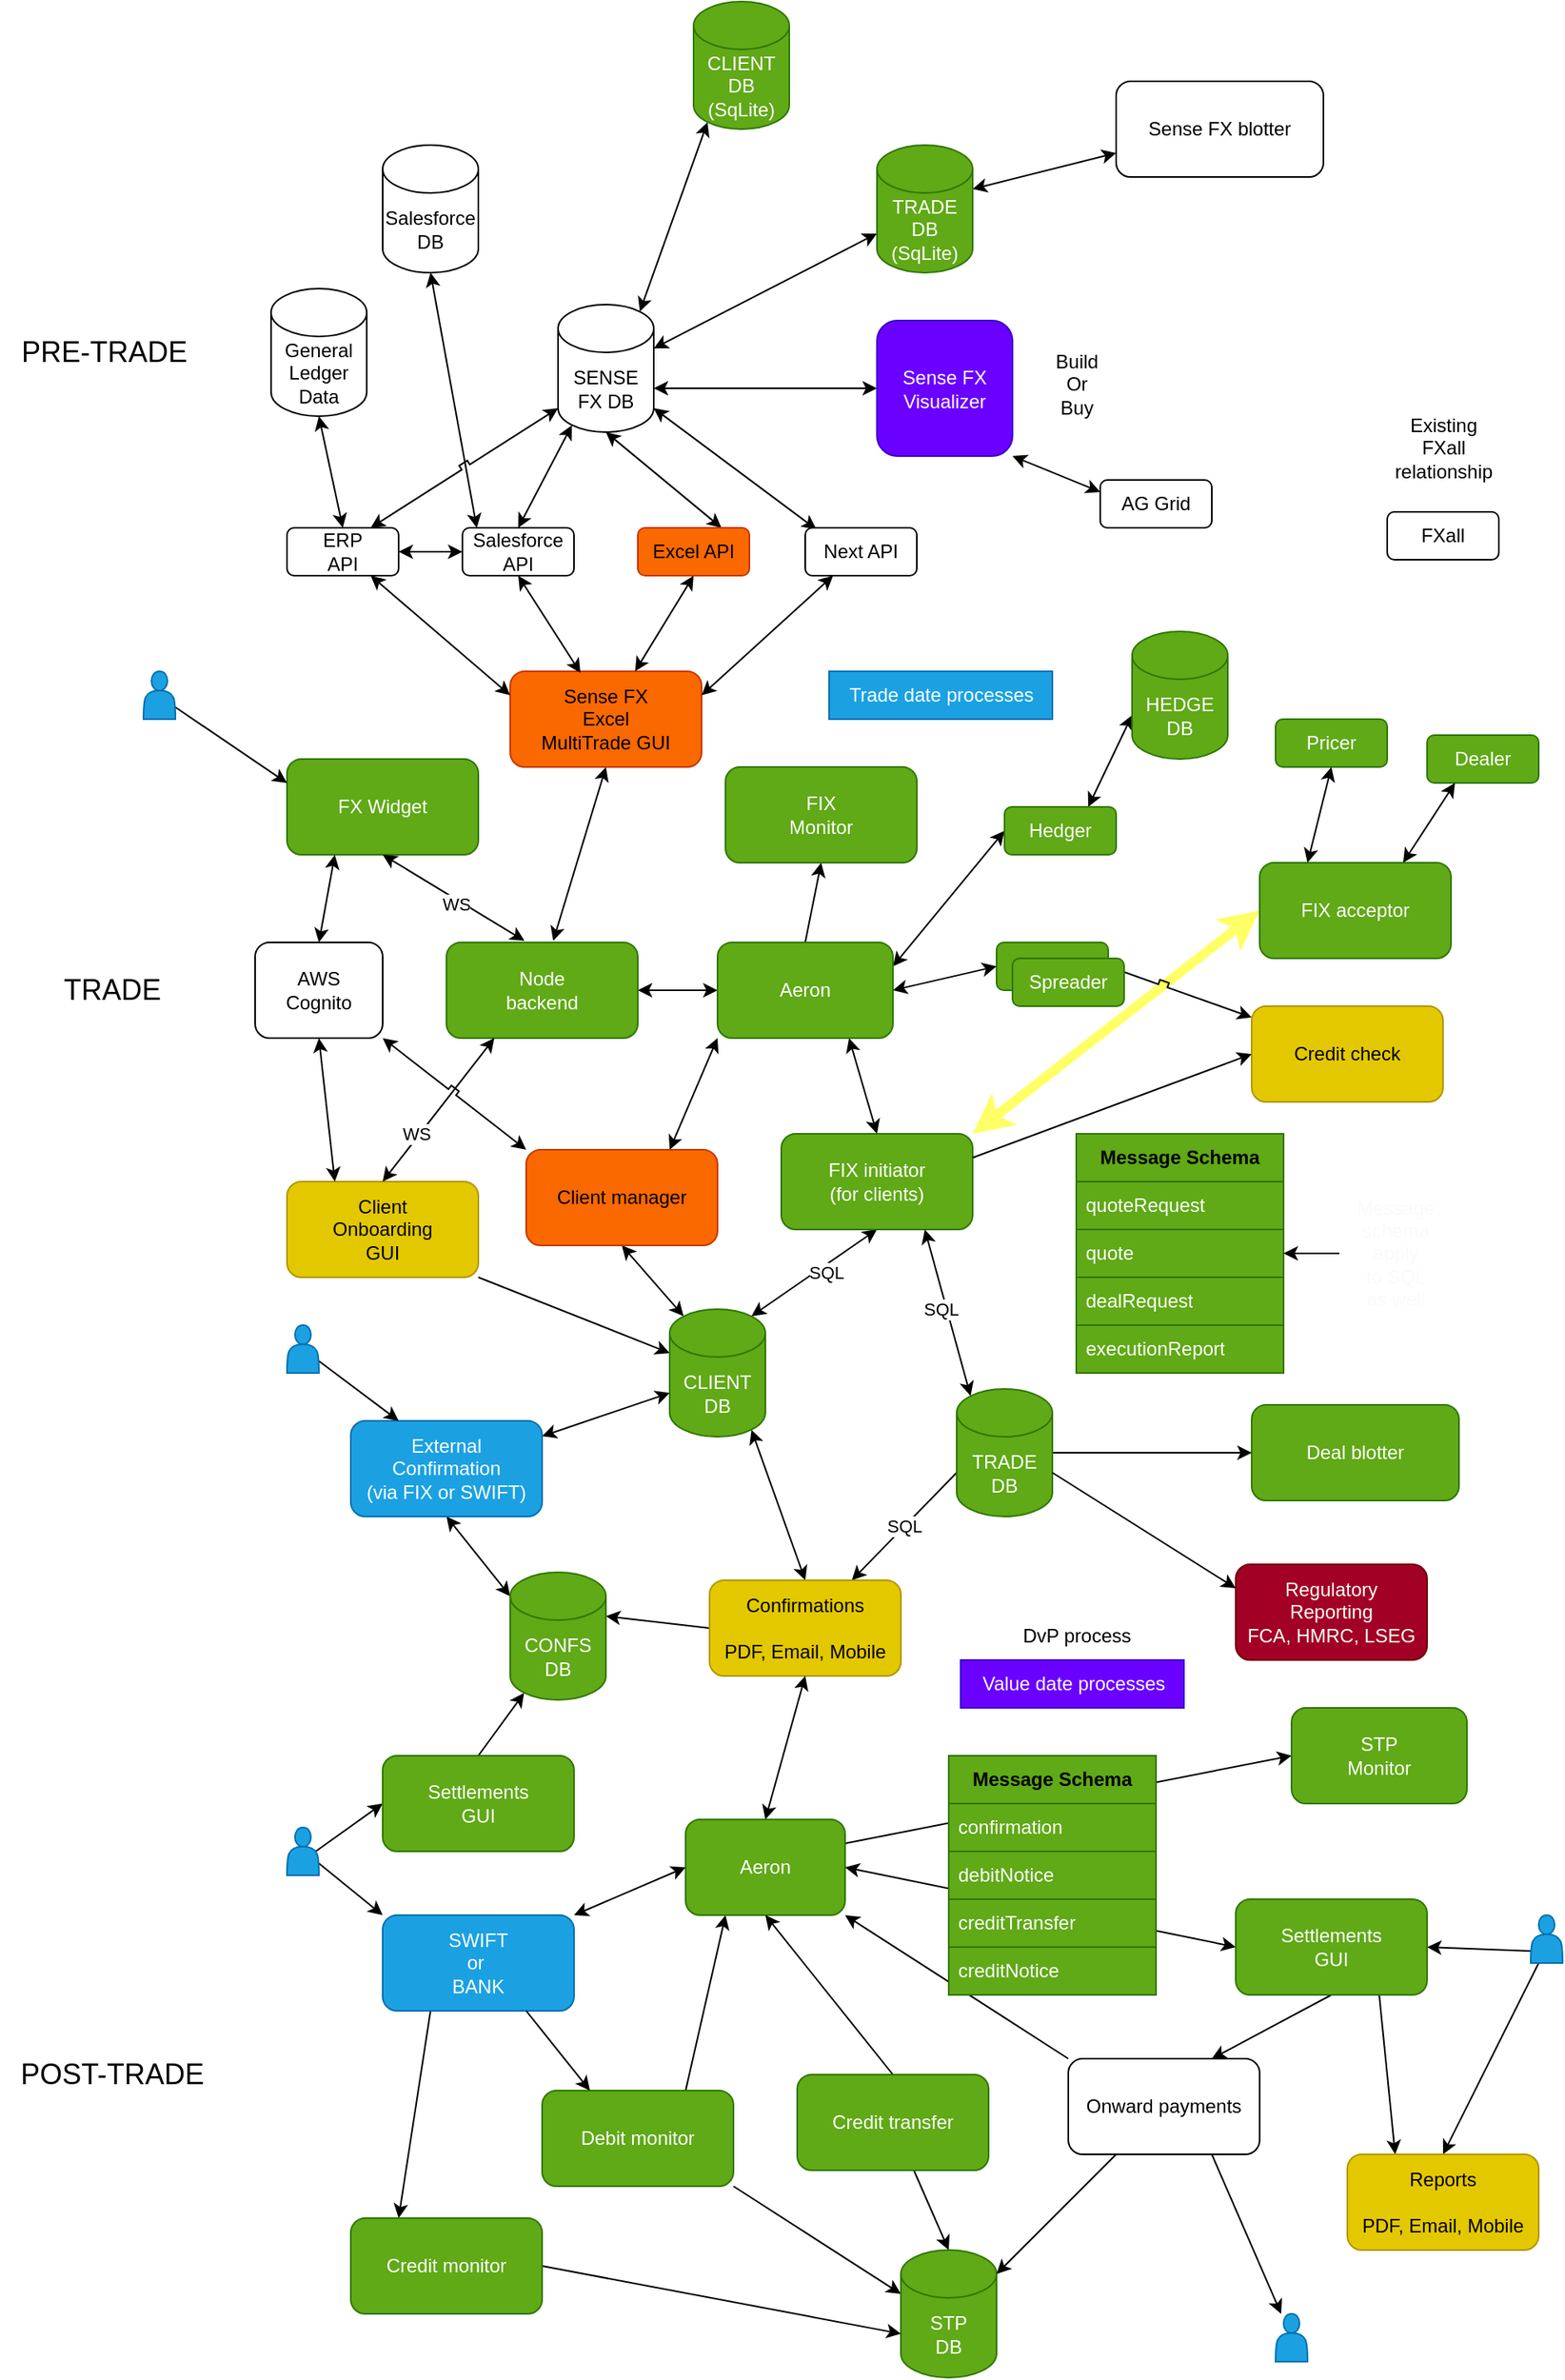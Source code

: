 <mxfile>
    <diagram id="RnvROO-fHxQEMewYnGY0" name="Page-1">
        <mxGraphModel dx="2539" dy="2287" grid="1" gridSize="10" guides="1" tooltips="1" connect="1" arrows="1" fold="1" page="1" pageScale="1" pageWidth="850" pageHeight="1100" math="0" shadow="0">
            <root>
                <mxCell id="0"/>
                <mxCell id="1" parent="0"/>
                <mxCell id="2" value="FX Widget" style="rounded=1;whiteSpace=wrap;html=1;fillColor=#60a917;fontColor=#ffffff;strokeColor=#2D7600;" parent="1" vertex="1">
                    <mxGeometry x="30" y="75" width="120" height="60" as="geometry"/>
                </mxCell>
                <mxCell id="35" style="edgeStyle=none;html=1;exitX=1;exitY=0.5;exitDx=0;exitDy=0;entryX=0;entryY=0.5;entryDx=0;entryDy=0;startArrow=classic;startFill=1;" parent="1" source="3" target="20" edge="1">
                    <mxGeometry relative="1" as="geometry"/>
                </mxCell>
                <mxCell id="145" style="edgeStyle=none;html=1;entryX=0.75;entryY=0;entryDx=0;entryDy=0;startArrow=classic;startFill=1;exitX=0;exitY=1;exitDx=0;exitDy=0;" parent="1" source="20" target="142" edge="1">
                    <mxGeometry relative="1" as="geometry">
                        <mxPoint x="290" y="250" as="sourcePoint"/>
                    </mxGeometry>
                </mxCell>
                <mxCell id="3" value="Node&lt;br&gt;backend" style="rounded=1;whiteSpace=wrap;html=1;fillColor=#60a917;fontColor=#ffffff;strokeColor=#2D7600;" parent="1" vertex="1">
                    <mxGeometry x="130" y="190" width="120" height="60" as="geometry"/>
                </mxCell>
                <mxCell id="6" value="" style="endArrow=classic;startArrow=classic;html=1;entryX=0.408;entryY=-0.017;entryDx=0;entryDy=0;exitX=0.5;exitY=1;exitDx=0;exitDy=0;entryPerimeter=0;" parent="1" source="2" target="3" edge="1">
                    <mxGeometry width="50" height="50" relative="1" as="geometry">
                        <mxPoint x="400" y="480" as="sourcePoint"/>
                        <mxPoint x="450" y="430" as="targetPoint"/>
                    </mxGeometry>
                </mxCell>
                <mxCell id="7" value="WS" style="edgeLabel;html=1;align=center;verticalAlign=middle;resizable=0;points=[];" parent="6" vertex="1" connectable="0">
                    <mxGeometry x="-0.2" y="-3" relative="1" as="geometry">
                        <mxPoint x="12" y="7" as="offset"/>
                    </mxGeometry>
                </mxCell>
                <mxCell id="207" style="edgeStyle=none;html=1;exitX=1;exitY=1;exitDx=0;exitDy=0;entryX=0;entryY=0;entryDx=0;entryDy=27.5;entryPerimeter=0;" parent="1" source="16" target="21" edge="1">
                    <mxGeometry relative="1" as="geometry"/>
                </mxCell>
                <mxCell id="16" value="Client&lt;br&gt;Onboarding&lt;br&gt;GUI" style="rounded=1;whiteSpace=wrap;html=1;fillColor=#e3c800;fontColor=#000000;strokeColor=#B09500;" parent="1" vertex="1">
                    <mxGeometry x="30" y="340" width="120" height="60" as="geometry"/>
                </mxCell>
                <mxCell id="82" style="edgeStyle=none;html=1;exitX=0.5;exitY=0;exitDx=0;exitDy=0;entryX=0.5;entryY=1;entryDx=0;entryDy=0;" parent="1" source="20" target="27" edge="1">
                    <mxGeometry relative="1" as="geometry"/>
                </mxCell>
                <mxCell id="88" style="edgeStyle=none;html=1;exitX=0.75;exitY=1;exitDx=0;exitDy=0;entryX=0.5;entryY=0;entryDx=0;entryDy=0;startArrow=classic;startFill=1;" parent="1" source="20" target="39" edge="1">
                    <mxGeometry relative="1" as="geometry"/>
                </mxCell>
                <mxCell id="91" style="edgeStyle=none;html=1;exitX=1;exitY=0.25;exitDx=0;exitDy=0;entryX=0;entryY=0.5;entryDx=0;entryDy=0;startArrow=classic;startFill=1;" parent="1" source="20" target="90" edge="1">
                    <mxGeometry relative="1" as="geometry"/>
                </mxCell>
                <mxCell id="20" value="Aeron" style="rounded=1;whiteSpace=wrap;html=1;strokeColor=#2D7600;fillColor=#60a917;fontColor=#ffffff;" parent="1" vertex="1">
                    <mxGeometry x="300" y="190" width="110" height="60" as="geometry"/>
                </mxCell>
                <mxCell id="21" value="CLIENT DB" style="shape=cylinder3;whiteSpace=wrap;html=1;boundedLbl=1;backgroundOutline=1;size=15;fillColor=#60a917;fontColor=#ffffff;strokeColor=#2D7600;" parent="1" vertex="1">
                    <mxGeometry x="270" y="420" width="60" height="80" as="geometry"/>
                </mxCell>
                <mxCell id="27" value="FIX&lt;br&gt;Monitor" style="rounded=1;whiteSpace=wrap;html=1;fillColor=#60a917;fontColor=#ffffff;strokeColor=#2D7600;" parent="1" vertex="1">
                    <mxGeometry x="305" y="80" width="120" height="60" as="geometry"/>
                </mxCell>
                <mxCell id="30" value="Credit check" style="rounded=1;whiteSpace=wrap;html=1;fillColor=#e3c800;fontColor=#000000;strokeColor=#B09500;" parent="1" vertex="1">
                    <mxGeometry x="635" y="230" width="120" height="60" as="geometry"/>
                </mxCell>
                <mxCell id="31" value="" style="endArrow=classic;startArrow=classic;html=1;entryX=0.855;entryY=0;entryDx=0;entryDy=4.35;entryPerimeter=0;exitX=0.5;exitY=1;exitDx=0;exitDy=0;" parent="1" source="39" target="21" edge="1">
                    <mxGeometry width="50" height="50" relative="1" as="geometry">
                        <mxPoint x="250" y="160" as="sourcePoint"/>
                        <mxPoint x="330" y="222.5" as="targetPoint"/>
                    </mxGeometry>
                </mxCell>
                <mxCell id="32" value="SQL" style="edgeLabel;html=1;align=center;verticalAlign=middle;resizable=0;points=[];" parent="31" vertex="1" connectable="0">
                    <mxGeometry x="-0.2" y="-3" relative="1" as="geometry">
                        <mxPoint x="1" y="7" as="offset"/>
                    </mxGeometry>
                </mxCell>
                <mxCell id="58" value="SQL" style="edgeStyle=none;html=1;exitX=0;exitY=0;exitDx=0;exitDy=52.5;exitPerimeter=0;" parent="1" source="76" target="57" edge="1">
                    <mxGeometry relative="1" as="geometry"/>
                </mxCell>
                <mxCell id="36" value="Deal blotter" style="rounded=1;whiteSpace=wrap;html=1;fillColor=#60a917;fontColor=#ffffff;strokeColor=#2D7600;" parent="1" vertex="1">
                    <mxGeometry x="635" y="480" width="130" height="60" as="geometry"/>
                </mxCell>
                <mxCell id="81" style="edgeStyle=none;html=1;exitX=1;exitY=0;exitDx=0;exitDy=0;entryX=0;entryY=0.5;entryDx=0;entryDy=0;fillColor=#d80073;strokeColor=#FFFF66;strokeWidth=6;startArrow=classic;startFill=1;" parent="1" source="39" target="40" edge="1">
                    <mxGeometry relative="1" as="geometry"/>
                </mxCell>
                <mxCell id="39" value="FIX initiator&lt;br&gt;(for clients)" style="rounded=1;whiteSpace=wrap;html=1;fillColor=#60a917;fontColor=#ffffff;strokeColor=#2D7600;" parent="1" vertex="1">
                    <mxGeometry x="340" y="310" width="120" height="60" as="geometry"/>
                </mxCell>
                <mxCell id="40" value="FIX acceptor" style="rounded=1;whiteSpace=wrap;html=1;fillColor=#60a917;fontColor=#ffffff;strokeColor=#2D7600;" parent="1" vertex="1">
                    <mxGeometry x="640" y="140" width="120" height="60" as="geometry"/>
                </mxCell>
                <mxCell id="45" value="Pricer" style="rounded=1;whiteSpace=wrap;html=1;fillColor=#60a917;fontColor=#ffffff;strokeColor=#2D7600;" parent="1" vertex="1">
                    <mxGeometry x="650" y="50" width="70" height="30" as="geometry"/>
                </mxCell>
                <mxCell id="46" value="Dealer" style="rounded=1;whiteSpace=wrap;html=1;fillColor=#60a917;fontColor=#ffffff;strokeColor=#2D7600;" parent="1" vertex="1">
                    <mxGeometry x="745" y="60" width="70" height="30" as="geometry"/>
                </mxCell>
                <mxCell id="49" value="" style="endArrow=classic;startArrow=classic;html=1;entryX=0.25;entryY=0;entryDx=0;entryDy=0;exitX=0.5;exitY=1;exitDx=0;exitDy=0;" parent="1" source="45" target="40" edge="1">
                    <mxGeometry width="50" height="50" relative="1" as="geometry">
                        <mxPoint x="540" y="445" as="sourcePoint"/>
                        <mxPoint x="480" y="445" as="targetPoint"/>
                    </mxGeometry>
                </mxCell>
                <mxCell id="50" value="" style="endArrow=classic;startArrow=classic;html=1;entryX=0.75;entryY=0;entryDx=0;entryDy=0;exitX=0.25;exitY=1;exitDx=0;exitDy=0;" parent="1" source="46" target="40" edge="1">
                    <mxGeometry width="50" height="50" relative="1" as="geometry">
                        <mxPoint x="710" y="420" as="sourcePoint"/>
                        <mxPoint x="660" y="430" as="targetPoint"/>
                    </mxGeometry>
                </mxCell>
                <mxCell id="53" value="Trade date processes" style="text;html=1;align=center;verticalAlign=middle;resizable=0;points=[];autosize=1;strokeColor=#006EAF;fillColor=#1ba1e2;fontColor=#ffffff;" parent="1" vertex="1">
                    <mxGeometry x="370" y="20" width="140" height="30" as="geometry"/>
                </mxCell>
                <mxCell id="54" value="Value date processes" style="text;html=1;align=center;verticalAlign=middle;resizable=0;points=[];autosize=1;strokeColor=#3700CC;fillColor=#6a00ff;fontColor=#ffffff;" parent="1" vertex="1">
                    <mxGeometry x="452.5" y="640" width="140" height="30" as="geometry"/>
                </mxCell>
                <mxCell id="94" style="edgeStyle=none;html=1;exitX=0.5;exitY=0;exitDx=0;exitDy=0;startArrow=classic;startFill=1;endArrow=classic;endFill=1;entryX=0.855;entryY=1;entryDx=0;entryDy=-4.35;entryPerimeter=0;" parent="1" source="57" target="21" edge="1">
                    <mxGeometry relative="1" as="geometry"/>
                </mxCell>
                <mxCell id="205" style="edgeStyle=none;html=1;exitX=0;exitY=0.5;exitDx=0;exitDy=0;entryX=1;entryY=0;entryDx=0;entryDy=27.5;entryPerimeter=0;" parent="1" source="57" target="204" edge="1">
                    <mxGeometry relative="1" as="geometry"/>
                </mxCell>
                <mxCell id="57" value="Confirmations&lt;br&gt;&lt;br&gt;PDF, Email, Mobile" style="rounded=1;whiteSpace=wrap;html=1;fillColor=#e3c800;fontColor=#000000;strokeColor=#B09500;" parent="1" vertex="1">
                    <mxGeometry x="295" y="590" width="120" height="60" as="geometry"/>
                </mxCell>
                <mxCell id="114" style="edgeStyle=none;html=1;exitX=0.25;exitY=1;exitDx=0;exitDy=0;entryX=0.25;entryY=0;entryDx=0;entryDy=0;" parent="1" source="60" target="96" edge="1">
                    <mxGeometry relative="1" as="geometry"/>
                </mxCell>
                <mxCell id="60" value="SWIFT&lt;br&gt;or&amp;nbsp;&lt;br&gt;BANK" style="rounded=1;whiteSpace=wrap;html=1;fillColor=#1ba1e2;fontColor=#ffffff;strokeColor=#006EAF;" parent="1" vertex="1">
                    <mxGeometry x="90" y="800" width="120" height="60" as="geometry"/>
                </mxCell>
                <mxCell id="99" style="edgeStyle=none;html=1;exitX=1;exitY=1;exitDx=0;exitDy=0;entryX=0;entryY=0;entryDx=0;entryDy=27.5;entryPerimeter=0;startArrow=none;startFill=0;" parent="1" source="62" target="95" edge="1">
                    <mxGeometry relative="1" as="geometry"/>
                </mxCell>
                <mxCell id="111" style="edgeStyle=none;html=1;exitX=0.75;exitY=0;exitDx=0;exitDy=0;entryX=0.25;entryY=1;entryDx=0;entryDy=0;startArrow=none;startFill=0;" parent="1" source="62" target="64" edge="1">
                    <mxGeometry relative="1" as="geometry"/>
                </mxCell>
                <mxCell id="62" value="Debit monitor" style="rounded=1;whiteSpace=wrap;html=1;fillColor=#60a917;fontColor=#ffffff;strokeColor=#2D7600;" parent="1" vertex="1">
                    <mxGeometry x="190" y="910" width="120" height="60" as="geometry"/>
                </mxCell>
                <mxCell id="65" style="edgeStyle=none;html=1;exitX=0.75;exitY=1;exitDx=0;exitDy=0;entryX=0.25;entryY=0;entryDx=0;entryDy=0;" parent="1" source="60" target="62" edge="1">
                    <mxGeometry relative="1" as="geometry"/>
                </mxCell>
                <mxCell id="67" style="edgeStyle=none;html=1;exitX=1;exitY=0.25;exitDx=0;exitDy=0;entryX=0;entryY=0.5;entryDx=0;entryDy=0;" parent="1" source="64" target="66" edge="1">
                    <mxGeometry relative="1" as="geometry"/>
                </mxCell>
                <mxCell id="64" value="Aeron" style="rounded=1;whiteSpace=wrap;html=1;fillColor=#60a917;fontColor=#ffffff;strokeColor=#2D7600;" parent="1" vertex="1">
                    <mxGeometry x="280" y="740" width="100" height="60" as="geometry"/>
                </mxCell>
                <mxCell id="66" value="STP&lt;br&gt;Monitor" style="rounded=1;whiteSpace=wrap;html=1;fillColor=#60a917;fontColor=#ffffff;strokeColor=#2D7600;" parent="1" vertex="1">
                    <mxGeometry x="660" y="670" width="110" height="60" as="geometry"/>
                </mxCell>
                <mxCell id="68" value="" style="endArrow=classic;startArrow=classic;html=1;entryX=1;entryY=0;entryDx=0;entryDy=0;exitX=0;exitY=0.5;exitDx=0;exitDy=0;" parent="1" source="64" target="60" edge="1">
                    <mxGeometry width="50" height="50" relative="1" as="geometry">
                        <mxPoint x="250" y="777.5" as="sourcePoint"/>
                        <mxPoint x="170" y="780" as="targetPoint"/>
                    </mxGeometry>
                </mxCell>
                <mxCell id="71" style="edgeStyle=none;html=1;exitX=0.5;exitY=0;exitDx=0;exitDy=0;entryX=0.5;entryY=1;entryDx=0;entryDy=0;startArrow=none;startFill=0;" parent="1" source="69" target="64" edge="1">
                    <mxGeometry relative="1" as="geometry"/>
                </mxCell>
                <mxCell id="98" style="edgeStyle=none;html=1;entryX=0.5;entryY=0;entryDx=0;entryDy=0;entryPerimeter=0;startArrow=none;startFill=0;" parent="1" source="69" target="95" edge="1">
                    <mxGeometry relative="1" as="geometry"/>
                </mxCell>
                <mxCell id="69" value="Credit transfer" style="rounded=1;whiteSpace=wrap;html=1;fillColor=#60a917;fontColor=#ffffff;strokeColor=#2D7600;" parent="1" vertex="1">
                    <mxGeometry x="350" y="900" width="120" height="60" as="geometry"/>
                </mxCell>
                <mxCell id="72" value="" style="endArrow=classic;startArrow=classic;html=1;entryX=0.5;entryY=0;entryDx=0;entryDy=0;exitX=0.5;exitY=1;exitDx=0;exitDy=0;" parent="1" source="57" target="64" edge="1">
                    <mxGeometry width="50" height="50" relative="1" as="geometry">
                        <mxPoint x="240" y="870" as="sourcePoint"/>
                        <mxPoint x="160" y="870" as="targetPoint"/>
                    </mxGeometry>
                </mxCell>
                <mxCell id="73" value="DvP process" style="text;html=1;align=center;verticalAlign=middle;resizable=0;points=[];autosize=1;strokeColor=none;fillColor=none;" parent="1" vertex="1">
                    <mxGeometry x="480" y="610" width="90" height="30" as="geometry"/>
                </mxCell>
                <mxCell id="74" value="Regulatory&lt;br&gt;Reporting&lt;br&gt;FCA, HMRC, LSEG" style="rounded=1;whiteSpace=wrap;html=1;fillColor=#a20025;fontColor=#ffffff;strokeColor=#6F0000;" parent="1" vertex="1">
                    <mxGeometry x="625" y="580" width="120" height="60" as="geometry"/>
                </mxCell>
                <mxCell id="75" style="edgeStyle=none;html=1;entryX=1;entryY=0.5;entryDx=0;entryDy=0;entryPerimeter=0;endArrow=none;endFill=0;startArrow=classic;startFill=1;" parent="1" source="36" target="76" edge="1">
                    <mxGeometry relative="1" as="geometry">
                        <mxPoint x="325" y="810" as="sourcePoint"/>
                        <mxPoint x="470" y="747.5" as="targetPoint"/>
                    </mxGeometry>
                </mxCell>
                <mxCell id="76" value="TRADE DB" style="shape=cylinder3;whiteSpace=wrap;html=1;boundedLbl=1;backgroundOutline=1;size=15;fillColor=#60a917;fontColor=#ffffff;strokeColor=#2D7600;" parent="1" vertex="1">
                    <mxGeometry x="450" y="470" width="60" height="80" as="geometry"/>
                </mxCell>
                <mxCell id="77" style="edgeStyle=none;html=1;exitX=1;exitY=0;exitDx=0;exitDy=52.5;entryX=0;entryY=0.25;entryDx=0;entryDy=0;exitPerimeter=0;" parent="1" source="76" target="74" edge="1">
                    <mxGeometry relative="1" as="geometry">
                        <mxPoint x="480" y="545" as="sourcePoint"/>
                        <mxPoint x="565" y="560" as="targetPoint"/>
                    </mxGeometry>
                </mxCell>
                <mxCell id="171" style="edgeStyle=none;jumpStyle=sharp;html=1;exitX=1;exitY=0.5;exitDx=0;exitDy=0;entryX=0;entryY=0.117;entryDx=0;entryDy=0;entryPerimeter=0;startArrow=classic;startFill=1;" parent="1" source="85" target="30" edge="1">
                    <mxGeometry relative="1" as="geometry"/>
                </mxCell>
                <mxCell id="85" value="Spreader" style="rounded=1;whiteSpace=wrap;html=1;fillColor=#60a917;fontColor=#ffffff;strokeColor=#2D7600;" parent="1" vertex="1">
                    <mxGeometry x="475" y="190" width="70" height="30" as="geometry"/>
                </mxCell>
                <mxCell id="86" style="edgeStyle=none;html=1;exitX=0;exitY=0.5;exitDx=0;exitDy=0;entryX=1;entryY=0.5;entryDx=0;entryDy=0;startArrow=classic;startFill=1;" parent="1" source="85" target="20" edge="1">
                    <mxGeometry relative="1" as="geometry">
                        <mxPoint x="540" y="240" as="sourcePoint"/>
                        <mxPoint x="507.5" y="280" as="targetPoint"/>
                    </mxGeometry>
                </mxCell>
                <mxCell id="93" style="edgeStyle=none;html=1;exitX=0.75;exitY=0;exitDx=0;exitDy=0;entryX=0;entryY=0;entryDx=0;entryDy=52.5;entryPerimeter=0;startArrow=classic;startFill=1;" parent="1" source="90" target="92" edge="1">
                    <mxGeometry relative="1" as="geometry"/>
                </mxCell>
                <mxCell id="90" value="Hedger" style="rounded=1;whiteSpace=wrap;html=1;fillColor=#60a917;fontColor=#ffffff;strokeColor=#2D7600;" parent="1" vertex="1">
                    <mxGeometry x="480" y="105" width="70" height="30" as="geometry"/>
                </mxCell>
                <mxCell id="92" value="HEDGE DB" style="shape=cylinder3;whiteSpace=wrap;html=1;boundedLbl=1;backgroundOutline=1;size=15;fillColor=#60a917;fontColor=#ffffff;strokeColor=#2D7600;" parent="1" vertex="1">
                    <mxGeometry x="560" y="-5" width="60" height="80" as="geometry"/>
                </mxCell>
                <mxCell id="95" value="STP&lt;br&gt;DB" style="shape=cylinder3;whiteSpace=wrap;html=1;boundedLbl=1;backgroundOutline=1;size=15;fillColor=#60a917;fontColor=#ffffff;strokeColor=#2D7600;" parent="1" vertex="1">
                    <mxGeometry x="415" y="1010" width="60" height="80" as="geometry"/>
                </mxCell>
                <mxCell id="100" style="edgeStyle=none;html=1;exitX=1;exitY=0.5;exitDx=0;exitDy=0;entryX=0;entryY=0;entryDx=0;entryDy=52.5;entryPerimeter=0;startArrow=none;startFill=0;" parent="1" source="96" target="95" edge="1">
                    <mxGeometry relative="1" as="geometry"/>
                </mxCell>
                <mxCell id="96" value="Credit monitor" style="rounded=1;whiteSpace=wrap;html=1;fillColor=#60a917;fontColor=#ffffff;strokeColor=#2D7600;" parent="1" vertex="1">
                    <mxGeometry x="70" y="990" width="120" height="60" as="geometry"/>
                </mxCell>
                <mxCell id="102" style="edgeStyle=none;html=1;exitX=1;exitY=0.75;exitDx=0;exitDy=0;entryX=0;entryY=0;entryDx=0;entryDy=0;startArrow=none;startFill=0;" parent="1" source="101" target="60" edge="1">
                    <mxGeometry relative="1" as="geometry"/>
                </mxCell>
                <mxCell id="215" style="edgeStyle=none;html=1;exitX=0.9;exitY=0.5;exitDx=0;exitDy=0;exitPerimeter=0;entryX=0;entryY=0.5;entryDx=0;entryDy=0;" parent="1" source="101" target="211" edge="1">
                    <mxGeometry relative="1" as="geometry"/>
                </mxCell>
                <mxCell id="101" value="" style="shape=actor;whiteSpace=wrap;html=1;fillColor=#1ba1e2;fontColor=#ffffff;strokeColor=#006EAF;" parent="1" vertex="1">
                    <mxGeometry x="30" y="745" width="20" height="30" as="geometry"/>
                </mxCell>
                <mxCell id="105" style="edgeStyle=none;html=1;exitX=1;exitY=0.75;exitDx=0;exitDy=0;entryX=0;entryY=0.25;entryDx=0;entryDy=0;startArrow=none;startFill=0;" parent="1" source="104" target="2" edge="1">
                    <mxGeometry relative="1" as="geometry"/>
                </mxCell>
                <mxCell id="104" value="" style="shape=actor;whiteSpace=wrap;html=1;fillColor=#1ba1e2;fontColor=#ffffff;strokeColor=#006EAF;" parent="1" vertex="1">
                    <mxGeometry x="-60" y="20" width="20" height="30" as="geometry"/>
                </mxCell>
                <mxCell id="112" style="edgeStyle=none;html=1;exitX=0;exitY=0;exitDx=0;exitDy=0;entryX=1;entryY=1;entryDx=0;entryDy=0;startArrow=none;startFill=0;" parent="1" source="110" target="64" edge="1">
                    <mxGeometry relative="1" as="geometry"/>
                </mxCell>
                <mxCell id="113" style="edgeStyle=none;html=1;exitX=0.25;exitY=1;exitDx=0;exitDy=0;entryX=1;entryY=0;entryDx=0;entryDy=15;entryPerimeter=0;" parent="1" source="110" target="95" edge="1">
                    <mxGeometry relative="1" as="geometry"/>
                </mxCell>
                <mxCell id="123" style="edgeStyle=none;html=1;exitX=0.75;exitY=1;exitDx=0;exitDy=0;startArrow=none;startFill=0;" parent="1" source="110" target="122" edge="1">
                    <mxGeometry relative="1" as="geometry"/>
                </mxCell>
                <mxCell id="110" value="Onward payments" style="rounded=1;whiteSpace=wrap;html=1;" parent="1" vertex="1">
                    <mxGeometry x="520" y="890" width="120" height="60" as="geometry"/>
                </mxCell>
                <mxCell id="116" style="edgeStyle=none;html=1;exitX=0.5;exitY=1;exitDx=0;exitDy=0;entryX=0.75;entryY=0;entryDx=0;entryDy=0;" parent="1" source="216" target="110" edge="1">
                    <mxGeometry relative="1" as="geometry">
                        <mxPoint x="685" y="860" as="sourcePoint"/>
                    </mxGeometry>
                </mxCell>
                <mxCell id="117" style="edgeStyle=none;html=1;exitX=0;exitY=0.5;exitDx=0;exitDy=0;entryX=1;entryY=0.5;entryDx=0;entryDy=0;startArrow=classic;startFill=1;" parent="1" source="216" target="64" edge="1">
                    <mxGeometry relative="1" as="geometry">
                        <mxPoint x="625" y="830" as="sourcePoint"/>
                    </mxGeometry>
                </mxCell>
                <mxCell id="121" style="edgeStyle=none;html=1;exitX=0;exitY=0.75;exitDx=0;exitDy=0;entryX=1;entryY=0.5;entryDx=0;entryDy=0;startArrow=none;startFill=0;" parent="1" source="120" target="216" edge="1">
                    <mxGeometry relative="1" as="geometry">
                        <mxPoint x="745" y="815" as="targetPoint"/>
                    </mxGeometry>
                </mxCell>
                <mxCell id="221" style="edgeStyle=none;html=1;exitX=0.25;exitY=1;exitDx=0;exitDy=0;entryX=0.5;entryY=0;entryDx=0;entryDy=0;" parent="1" source="120" target="217" edge="1">
                    <mxGeometry relative="1" as="geometry"/>
                </mxCell>
                <mxCell id="120" value="" style="shape=actor;whiteSpace=wrap;html=1;fillColor=#1ba1e2;fontColor=#ffffff;strokeColor=#006EAF;" parent="1" vertex="1">
                    <mxGeometry x="810" y="800" width="20" height="30" as="geometry"/>
                </mxCell>
                <mxCell id="122" value="" style="shape=actor;whiteSpace=wrap;html=1;fillColor=#1ba1e2;fontColor=#ffffff;strokeColor=#006EAF;" parent="1" vertex="1">
                    <mxGeometry x="650" y="1050" width="20" height="30" as="geometry"/>
                </mxCell>
                <mxCell id="126" value="" style="endArrow=classic;startArrow=classic;html=1;entryX=0.5;entryY=0;entryDx=0;entryDy=0;exitX=0.25;exitY=1;exitDx=0;exitDy=0;" parent="1" source="3" target="16" edge="1">
                    <mxGeometry width="50" height="50" relative="1" as="geometry">
                        <mxPoint x="120" y="140" as="sourcePoint"/>
                        <mxPoint x="140" y="200" as="targetPoint"/>
                    </mxGeometry>
                </mxCell>
                <mxCell id="127" value="WS" style="edgeLabel;html=1;align=center;verticalAlign=middle;resizable=0;points=[];" parent="126" vertex="1" connectable="0">
                    <mxGeometry x="-0.2" y="-3" relative="1" as="geometry">
                        <mxPoint x="-19" y="26" as="offset"/>
                    </mxGeometry>
                </mxCell>
                <mxCell id="131" style="edgeStyle=none;html=1;entryX=0;entryY=0;entryDx=0;entryDy=52.5;entryPerimeter=0;fontColor=#000000;startArrow=classic;startFill=1;" parent="1" source="128" target="21" edge="1">
                    <mxGeometry relative="1" as="geometry"/>
                </mxCell>
                <mxCell id="133" style="edgeStyle=none;html=1;exitX=0.5;exitY=1;exitDx=0;exitDy=0;entryX=0;entryY=0;entryDx=0;entryDy=15;fontColor=#000000;startArrow=classic;startFill=1;entryPerimeter=0;" parent="1" source="128" target="204" edge="1">
                    <mxGeometry relative="1" as="geometry"/>
                </mxCell>
                <mxCell id="128" value="External&lt;br&gt;Confirmation&lt;br&gt;(via FIX or SWIFT)" style="rounded=1;whiteSpace=wrap;html=1;fillColor=#1ba1e2;fontColor=#ffffff;strokeColor=#006EAF;" parent="1" vertex="1">
                    <mxGeometry x="70" y="490" width="120" height="60" as="geometry"/>
                </mxCell>
                <mxCell id="130" style="edgeStyle=none;html=1;exitX=1;exitY=0.75;exitDx=0;exitDy=0;entryX=0.25;entryY=0;entryDx=0;entryDy=0;fontColor=#000000;startArrow=none;startFill=0;" parent="1" source="129" target="128" edge="1">
                    <mxGeometry relative="1" as="geometry"/>
                </mxCell>
                <mxCell id="129" value="" style="shape=actor;whiteSpace=wrap;html=1;fillColor=#1ba1e2;fontColor=#ffffff;strokeColor=#006EAF;" parent="1" vertex="1">
                    <mxGeometry x="30" y="430" width="20" height="30" as="geometry"/>
                </mxCell>
                <mxCell id="137" value="" style="endArrow=none;startArrow=classic;html=1;entryX=1;entryY=0.25;entryDx=0;entryDy=0;exitX=0;exitY=0.5;exitDx=0;exitDy=0;" parent="1" source="30" target="39" edge="1">
                    <mxGeometry width="50" height="50" relative="1" as="geometry">
                        <mxPoint x="748.04" y="270" as="sourcePoint"/>
                        <mxPoint x="430" y="360" as="targetPoint"/>
                    </mxGeometry>
                </mxCell>
                <mxCell id="11" value="&lt;font color=&quot;#000000&quot;&gt;&lt;b&gt;Message Schema&lt;/b&gt;&lt;/font&gt;" style="swimlane;fontStyle=0;childLayout=stackLayout;horizontal=1;startSize=30;horizontalStack=0;resizeParent=1;resizeParentMax=0;resizeLast=0;collapsible=1;marginBottom=0;whiteSpace=wrap;html=1;fillColor=#60a917;fontColor=#ffffff;strokeColor=#2D7600;" parent="1" vertex="1">
                    <mxGeometry x="525" y="310" width="130" height="150" as="geometry"/>
                </mxCell>
                <mxCell id="12" value="quoteRequest" style="text;strokeColor=#2D7600;fillColor=#60a917;align=left;verticalAlign=middle;spacingLeft=4;spacingRight=4;overflow=hidden;points=[[0,0.5],[1,0.5]];portConstraint=eastwest;rotatable=0;whiteSpace=wrap;html=1;fontColor=#ffffff;" parent="11" vertex="1">
                    <mxGeometry y="30" width="130" height="30" as="geometry"/>
                </mxCell>
                <mxCell id="13" value="quote" style="text;strokeColor=#2D7600;fillColor=#60a917;align=left;verticalAlign=middle;spacingLeft=4;spacingRight=4;overflow=hidden;points=[[0,0.5],[1,0.5]];portConstraint=eastwest;rotatable=0;whiteSpace=wrap;html=1;fontColor=#ffffff;" parent="11" vertex="1">
                    <mxGeometry y="60" width="130" height="30" as="geometry"/>
                </mxCell>
                <mxCell id="14" value="dealRequest" style="text;strokeColor=#2D7600;fillColor=#60a917;align=left;verticalAlign=middle;spacingLeft=4;spacingRight=4;overflow=hidden;points=[[0,0.5],[1,0.5]];portConstraint=eastwest;rotatable=0;whiteSpace=wrap;html=1;fontColor=#ffffff;" parent="11" vertex="1">
                    <mxGeometry y="90" width="130" height="30" as="geometry"/>
                </mxCell>
                <mxCell id="15" value="executionReport" style="text;strokeColor=#2D7600;fillColor=#60a917;align=left;verticalAlign=middle;spacingLeft=4;spacingRight=4;overflow=hidden;points=[[0,0.5],[1,0.5]];portConstraint=eastwest;rotatable=0;whiteSpace=wrap;html=1;fontColor=#ffffff;" parent="11" vertex="1">
                    <mxGeometry y="120" width="130" height="30" as="geometry"/>
                </mxCell>
                <mxCell id="144" style="edgeStyle=none;html=1;exitX=0.5;exitY=1;exitDx=0;exitDy=0;entryX=0.145;entryY=0;entryDx=0;entryDy=4.35;entryPerimeter=0;fontColor=#FFFFFF;startArrow=classic;startFill=1;endArrow=classic;endFill=1;" parent="1" source="142" target="21" edge="1">
                    <mxGeometry relative="1" as="geometry"/>
                </mxCell>
                <mxCell id="150" style="edgeStyle=none;html=1;exitX=0;exitY=0;exitDx=0;exitDy=0;entryX=1;entryY=1;entryDx=0;entryDy=0;startArrow=classic;startFill=1;jumpStyle=sharp;" parent="1" source="142" target="147" edge="1">
                    <mxGeometry relative="1" as="geometry"/>
                </mxCell>
                <mxCell id="142" value="Client manager" style="rounded=1;whiteSpace=wrap;html=1;fillColor=#fa6800;fontColor=#000000;strokeColor=#C73500;" parent="1" vertex="1">
                    <mxGeometry x="180" y="320" width="120" height="60" as="geometry"/>
                </mxCell>
                <mxCell id="148" style="edgeStyle=none;html=1;exitX=0.5;exitY=0;exitDx=0;exitDy=0;entryX=0.25;entryY=1;entryDx=0;entryDy=0;startArrow=classic;startFill=1;" parent="1" source="147" target="2" edge="1">
                    <mxGeometry relative="1" as="geometry"/>
                </mxCell>
                <mxCell id="149" style="edgeStyle=none;html=1;exitX=0.5;exitY=1;exitDx=0;exitDy=0;entryX=0.25;entryY=0;entryDx=0;entryDy=0;startArrow=classic;startFill=1;" parent="1" source="147" target="16" edge="1">
                    <mxGeometry relative="1" as="geometry"/>
                </mxCell>
                <mxCell id="147" value="AWS&lt;br&gt;Cognito" style="rounded=1;whiteSpace=wrap;html=1;" parent="1" vertex="1">
                    <mxGeometry x="10" y="190" width="80" height="60" as="geometry"/>
                </mxCell>
                <mxCell id="152" style="edgeStyle=none;jumpStyle=sharp;html=1;exitX=0.5;exitY=1;exitDx=0;exitDy=0;entryX=0.558;entryY=-0.017;entryDx=0;entryDy=0;entryPerimeter=0;startArrow=classic;startFill=1;" parent="1" source="151" target="3" edge="1">
                    <mxGeometry relative="1" as="geometry"/>
                </mxCell>
                <mxCell id="151" value="Sense FX&lt;br&gt;Excel&lt;br&gt;MultiTrade GUI" style="rounded=1;whiteSpace=wrap;html=1;fillColor=#fa6800;fontColor=#000000;strokeColor=#C73500;" parent="1" vertex="1">
                    <mxGeometry x="170" y="20" width="120" height="60" as="geometry"/>
                </mxCell>
                <mxCell id="156" style="edgeStyle=none;jumpStyle=sharp;html=1;exitX=0.75;exitY=0;exitDx=0;exitDy=0;entryX=0.5;entryY=1;entryDx=0;entryDy=0;entryPerimeter=0;startArrow=classic;startFill=1;" parent="1" source="153" target="155" edge="1">
                    <mxGeometry relative="1" as="geometry"/>
                </mxCell>
                <mxCell id="159" style="edgeStyle=none;jumpStyle=sharp;html=1;exitX=0.5;exitY=1;exitDx=0;exitDy=0;startArrow=classic;startFill=1;" parent="1" source="153" target="151" edge="1">
                    <mxGeometry relative="1" as="geometry"/>
                </mxCell>
                <mxCell id="153" value="Excel API" style="rounded=1;whiteSpace=wrap;html=1;fillColor=#fa6800;fontColor=#000000;strokeColor=#C73500;" parent="1" vertex="1">
                    <mxGeometry x="250" y="-70" width="70" height="30" as="geometry"/>
                </mxCell>
                <mxCell id="157" style="edgeStyle=none;jumpStyle=sharp;html=1;exitX=0.5;exitY=0;exitDx=0;exitDy=0;entryX=0.145;entryY=1;entryDx=0;entryDy=-4.35;entryPerimeter=0;startArrow=classic;startFill=1;" parent="1" source="154" target="155" edge="1">
                    <mxGeometry relative="1" as="geometry"/>
                </mxCell>
                <mxCell id="158" style="edgeStyle=none;jumpStyle=sharp;html=1;exitX=0.5;exitY=1;exitDx=0;exitDy=0;entryX=0.367;entryY=0.017;entryDx=0;entryDy=0;entryPerimeter=0;startArrow=classic;startFill=1;" parent="1" source="154" target="151" edge="1">
                    <mxGeometry relative="1" as="geometry"/>
                </mxCell>
                <mxCell id="181" value="" style="edgeStyle=none;jumpStyle=sharp;html=1;startArrow=classic;startFill=1;" parent="1" source="154" target="179" edge="1">
                    <mxGeometry relative="1" as="geometry"/>
                </mxCell>
                <mxCell id="154" value="Salesforce API" style="rounded=1;whiteSpace=wrap;html=1;" parent="1" vertex="1">
                    <mxGeometry x="140" y="-70" width="70" height="30" as="geometry"/>
                </mxCell>
                <mxCell id="170" style="edgeStyle=none;jumpStyle=sharp;html=1;exitX=1;exitY=0;exitDx=0;exitDy=27.5;exitPerimeter=0;startArrow=classic;startFill=1;" parent="1" source="155" target="169" edge="1">
                    <mxGeometry relative="1" as="geometry"/>
                </mxCell>
                <mxCell id="185" style="edgeStyle=none;jumpStyle=sharp;html=1;exitX=1;exitY=1;exitDx=0;exitDy=-15;exitPerimeter=0;entryX=0.1;entryY=0.033;entryDx=0;entryDy=0;entryPerimeter=0;startArrow=classic;startFill=1;" parent="1" source="155" target="184" edge="1">
                    <mxGeometry relative="1" as="geometry"/>
                </mxCell>
                <mxCell id="155" value="SENSE&lt;br&gt;FX DB" style="shape=cylinder3;whiteSpace=wrap;html=1;boundedLbl=1;backgroundOutline=1;size=15;" parent="1" vertex="1">
                    <mxGeometry x="200" y="-210" width="60" height="80" as="geometry"/>
                </mxCell>
                <mxCell id="161" style="edgeStyle=none;jumpStyle=sharp;html=1;exitX=0.5;exitY=1;exitDx=0;exitDy=0;exitPerimeter=0;entryX=0.129;entryY=0;entryDx=0;entryDy=0;entryPerimeter=0;startArrow=classic;startFill=1;" parent="1" source="160" target="154" edge="1">
                    <mxGeometry relative="1" as="geometry"/>
                </mxCell>
                <mxCell id="160" value="Salesforce&lt;br&gt;DB" style="shape=cylinder3;whiteSpace=wrap;html=1;boundedLbl=1;backgroundOutline=1;size=15;" parent="1" vertex="1">
                    <mxGeometry x="90" y="-310" width="60" height="80" as="geometry"/>
                </mxCell>
                <mxCell id="163" style="edgeStyle=none;jumpStyle=sharp;html=1;exitX=0;exitY=0.5;exitDx=0;exitDy=0;entryX=1;entryY=0;entryDx=0;entryDy=52.5;entryPerimeter=0;startArrow=classic;startFill=1;" parent="1" source="162" target="155" edge="1">
                    <mxGeometry relative="1" as="geometry"/>
                </mxCell>
                <mxCell id="162" value="Sense FX&lt;br&gt;Visualizer" style="rounded=1;whiteSpace=wrap;html=1;fillColor=#6a00ff;fontColor=#ffffff;strokeColor=#3700CC;" parent="1" vertex="1">
                    <mxGeometry x="400" y="-200" width="85" height="85" as="geometry"/>
                </mxCell>
                <mxCell id="165" value="Sense FX blotter" style="rounded=1;whiteSpace=wrap;html=1;" parent="1" vertex="1">
                    <mxGeometry x="550" y="-350" width="130" height="60" as="geometry"/>
                </mxCell>
                <mxCell id="168" style="edgeStyle=none;jumpStyle=sharp;html=1;exitX=0.145;exitY=1;exitDx=0;exitDy=-4.35;exitPerimeter=0;entryX=0.855;entryY=0;entryDx=0;entryDy=4.35;entryPerimeter=0;startArrow=classic;startFill=1;" parent="1" source="167" target="155" edge="1">
                    <mxGeometry relative="1" as="geometry"/>
                </mxCell>
                <mxCell id="167" value="CLIENT DB&lt;br&gt;(SqLite)" style="shape=cylinder3;whiteSpace=wrap;html=1;boundedLbl=1;backgroundOutline=1;size=15;fillColor=#60a917;fontColor=#ffffff;strokeColor=#2D7600;" parent="1" vertex="1">
                    <mxGeometry x="285" y="-400" width="60" height="80" as="geometry"/>
                </mxCell>
                <mxCell id="176" style="edgeStyle=none;jumpStyle=sharp;html=1;exitX=1;exitY=0;exitDx=0;exitDy=27.5;exitPerimeter=0;startArrow=classic;startFill=1;entryX=0;entryY=0.75;entryDx=0;entryDy=0;" parent="1" source="169" target="165" edge="1">
                    <mxGeometry relative="1" as="geometry"/>
                </mxCell>
                <mxCell id="169" value="TRADE DB&lt;br&gt;(SqLite)" style="shape=cylinder3;whiteSpace=wrap;html=1;boundedLbl=1;backgroundOutline=1;size=15;fillColor=#60a917;fontColor=#ffffff;strokeColor=#2D7600;" parent="1" vertex="1">
                    <mxGeometry x="400" y="-310" width="60" height="80" as="geometry"/>
                </mxCell>
                <mxCell id="182" style="edgeStyle=none;jumpStyle=sharp;html=1;exitX=0.75;exitY=0;exitDx=0;exitDy=0;entryX=0;entryY=1;entryDx=0;entryDy=-15;entryPerimeter=0;startArrow=classic;startFill=1;" parent="1" source="179" target="155" edge="1">
                    <mxGeometry relative="1" as="geometry"/>
                </mxCell>
                <mxCell id="183" style="edgeStyle=none;jumpStyle=sharp;html=1;exitX=0.75;exitY=1;exitDx=0;exitDy=0;entryX=0;entryY=0.25;entryDx=0;entryDy=0;startArrow=classic;startFill=1;" parent="1" source="179" target="151" edge="1">
                    <mxGeometry relative="1" as="geometry"/>
                </mxCell>
                <mxCell id="179" value="ERP&lt;br&gt;API" style="rounded=1;whiteSpace=wrap;html=1;" parent="1" vertex="1">
                    <mxGeometry x="30" y="-70" width="70" height="30" as="geometry"/>
                </mxCell>
                <mxCell id="186" style="edgeStyle=none;jumpStyle=sharp;html=1;exitX=0.25;exitY=1;exitDx=0;exitDy=0;entryX=1;entryY=0.25;entryDx=0;entryDy=0;startArrow=classic;startFill=1;" parent="1" source="184" target="151" edge="1">
                    <mxGeometry relative="1" as="geometry"/>
                </mxCell>
                <mxCell id="184" value="Next API" style="rounded=1;whiteSpace=wrap;html=1;" parent="1" vertex="1">
                    <mxGeometry x="355" y="-70" width="70" height="30" as="geometry"/>
                </mxCell>
                <mxCell id="188" style="edgeStyle=none;jumpStyle=sharp;html=1;exitX=0.5;exitY=1;exitDx=0;exitDy=0;exitPerimeter=0;entryX=0.5;entryY=0;entryDx=0;entryDy=0;startArrow=classic;startFill=1;" parent="1" source="187" target="179" edge="1">
                    <mxGeometry relative="1" as="geometry"/>
                </mxCell>
                <mxCell id="187" value="General&lt;br&gt;Ledger&lt;br&gt;Data" style="shape=cylinder3;whiteSpace=wrap;html=1;boundedLbl=1;backgroundOutline=1;size=15;" parent="1" vertex="1">
                    <mxGeometry x="20" y="-220" width="60" height="80" as="geometry"/>
                </mxCell>
                <mxCell id="189" value="Build&lt;br&gt;Or&lt;br&gt;Buy" style="text;html=1;align=center;verticalAlign=middle;resizable=0;points=[];autosize=1;strokeColor=none;fillColor=none;" parent="1" vertex="1">
                    <mxGeometry x="500" y="-190" width="50" height="60" as="geometry"/>
                </mxCell>
                <mxCell id="190" value="PRE-TRADE" style="text;html=1;align=center;verticalAlign=middle;resizable=0;points=[];autosize=1;strokeColor=none;fillColor=none;fontSize=18;" parent="1" vertex="1">
                    <mxGeometry x="-150" y="-200" width="130" height="40" as="geometry"/>
                </mxCell>
                <mxCell id="192" style="edgeStyle=none;jumpStyle=sharp;html=1;exitX=0;exitY=0.25;exitDx=0;exitDy=0;entryX=1;entryY=1;entryDx=0;entryDy=0;startArrow=classic;startFill=1;" parent="1" source="191" target="162" edge="1">
                    <mxGeometry relative="1" as="geometry"/>
                </mxCell>
                <mxCell id="191" value="AG Grid" style="rounded=1;whiteSpace=wrap;html=1;" parent="1" vertex="1">
                    <mxGeometry x="540" y="-100" width="70" height="30" as="geometry"/>
                </mxCell>
                <mxCell id="193" value="TRADE" style="text;html=1;align=center;verticalAlign=middle;resizable=0;points=[];autosize=1;strokeColor=none;fillColor=none;fontSize=18;" parent="1" vertex="1">
                    <mxGeometry x="-120" y="200" width="80" height="40" as="geometry"/>
                </mxCell>
                <mxCell id="194" value="POST-TRADE" style="text;html=1;align=center;verticalAlign=middle;resizable=0;points=[];autosize=1;strokeColor=none;fillColor=none;fontSize=18;" parent="1" vertex="1">
                    <mxGeometry x="-150" y="880" width="140" height="40" as="geometry"/>
                </mxCell>
                <mxCell id="195" value="&lt;font color=&quot;#000000&quot;&gt;&lt;b&gt;Message Schema&lt;/b&gt;&lt;/font&gt;" style="swimlane;fontStyle=0;childLayout=stackLayout;horizontal=1;startSize=30;horizontalStack=0;resizeParent=1;resizeParentMax=0;resizeLast=0;collapsible=1;marginBottom=0;whiteSpace=wrap;html=1;fillColor=#60a917;fontColor=#ffffff;strokeColor=#2D7600;" parent="1" vertex="1">
                    <mxGeometry x="445" y="700" width="130" height="150" as="geometry"/>
                </mxCell>
                <mxCell id="196" value="confirmation" style="text;strokeColor=#2D7600;fillColor=#60a917;align=left;verticalAlign=middle;spacingLeft=4;spacingRight=4;overflow=hidden;points=[[0,0.5],[1,0.5]];portConstraint=eastwest;rotatable=0;whiteSpace=wrap;html=1;fontColor=#ffffff;" parent="195" vertex="1">
                    <mxGeometry y="30" width="130" height="30" as="geometry"/>
                </mxCell>
                <mxCell id="197" value="debitNotice" style="text;strokeColor=#2D7600;fillColor=#60a917;align=left;verticalAlign=middle;spacingLeft=4;spacingRight=4;overflow=hidden;points=[[0,0.5],[1,0.5]];portConstraint=eastwest;rotatable=0;whiteSpace=wrap;html=1;fontColor=#ffffff;" parent="195" vertex="1">
                    <mxGeometry y="60" width="130" height="30" as="geometry"/>
                </mxCell>
                <mxCell id="198" value="creditTransfer" style="text;strokeColor=#2D7600;fillColor=#60a917;align=left;verticalAlign=middle;spacingLeft=4;spacingRight=4;overflow=hidden;points=[[0,0.5],[1,0.5]];portConstraint=eastwest;rotatable=0;whiteSpace=wrap;html=1;fontColor=#ffffff;" parent="195" vertex="1">
                    <mxGeometry y="90" width="130" height="30" as="geometry"/>
                </mxCell>
                <mxCell id="223" value="creditNotice" style="text;strokeColor=#2D7600;fillColor=#60a917;align=left;verticalAlign=middle;spacingLeft=4;spacingRight=4;overflow=hidden;points=[[0,0.5],[1,0.5]];portConstraint=eastwest;rotatable=0;whiteSpace=wrap;html=1;fontColor=#ffffff;" parent="195" vertex="1">
                    <mxGeometry y="120" width="130" height="30" as="geometry"/>
                </mxCell>
                <mxCell id="201" value="" style="edgeStyle=none;html=1;fontColor=#fafafa;entryX=1;entryY=0.5;entryDx=0;entryDy=0;" parent="1" source="200" target="13" edge="1">
                    <mxGeometry relative="1" as="geometry"/>
                </mxCell>
                <mxCell id="200" value="&lt;font color=&quot;#fafafa&quot;&gt;Message&lt;br&gt;schema&lt;br&gt;apply&lt;br&gt;to SQL&lt;br&gt;as well&lt;br&gt;&lt;/font&gt;" style="text;html=1;align=center;verticalAlign=middle;resizable=0;points=[];autosize=1;strokeColor=none;fillColor=none;fontColor=#000000;" parent="1" vertex="1">
                    <mxGeometry x="690" y="340" width="70" height="90" as="geometry"/>
                </mxCell>
                <mxCell id="202" value="" style="endArrow=classic;startArrow=classic;html=1;entryX=0.145;entryY=0;entryDx=0;entryDy=4.35;entryPerimeter=0;exitX=0.75;exitY=1;exitDx=0;exitDy=0;" parent="1" source="39" target="76" edge="1">
                    <mxGeometry width="50" height="50" relative="1" as="geometry">
                        <mxPoint x="420" y="370" as="sourcePoint"/>
                        <mxPoint x="331.3" y="434.35" as="targetPoint"/>
                    </mxGeometry>
                </mxCell>
                <mxCell id="203" value="SQL" style="edgeLabel;html=1;align=center;verticalAlign=middle;resizable=0;points=[];" parent="202" vertex="1" connectable="0">
                    <mxGeometry x="-0.2" y="-3" relative="1" as="geometry">
                        <mxPoint x="1" y="7" as="offset"/>
                    </mxGeometry>
                </mxCell>
                <mxCell id="204" value="CONFS&lt;br&gt;DB" style="shape=cylinder3;whiteSpace=wrap;html=1;boundedLbl=1;backgroundOutline=1;size=15;fillColor=#60a917;fontColor=#ffffff;strokeColor=#2D7600;" parent="1" vertex="1">
                    <mxGeometry x="170" y="585" width="60" height="80" as="geometry"/>
                </mxCell>
                <mxCell id="214" style="edgeStyle=none;html=1;exitX=0.5;exitY=0;exitDx=0;exitDy=0;entryX=0.145;entryY=1;entryDx=0;entryDy=-4.35;entryPerimeter=0;" parent="1" source="211" target="204" edge="1">
                    <mxGeometry relative="1" as="geometry"/>
                </mxCell>
                <mxCell id="211" value="Settlements&lt;br&gt;GUI" style="rounded=1;whiteSpace=wrap;html=1;fillColor=#60a917;fontColor=#ffffff;strokeColor=#2D7600;" parent="1" vertex="1">
                    <mxGeometry x="90" y="700" width="120" height="60" as="geometry"/>
                </mxCell>
                <mxCell id="222" style="edgeStyle=none;html=1;exitX=0.75;exitY=1;exitDx=0;exitDy=0;entryX=0.25;entryY=0;entryDx=0;entryDy=0;" parent="1" source="216" target="217" edge="1">
                    <mxGeometry relative="1" as="geometry"/>
                </mxCell>
                <mxCell id="216" value="Settlements&lt;br&gt;GUI" style="rounded=1;whiteSpace=wrap;html=1;fillColor=#60a917;fontColor=#ffffff;strokeColor=#2D7600;" parent="1" vertex="1">
                    <mxGeometry x="625" y="790" width="120" height="60" as="geometry"/>
                </mxCell>
                <mxCell id="217" value="Reports&lt;br&gt;&lt;br&gt;PDF, Email, Mobile" style="rounded=1;whiteSpace=wrap;html=1;fillColor=#e3c800;fontColor=#000000;strokeColor=#B09500;" parent="1" vertex="1">
                    <mxGeometry x="695" y="950" width="120" height="60" as="geometry"/>
                </mxCell>
                <mxCell id="224" value="Spreader" style="rounded=1;whiteSpace=wrap;html=1;fillColor=#60a917;fontColor=#ffffff;strokeColor=#2D7600;" parent="1" vertex="1">
                    <mxGeometry x="485" y="200" width="70" height="30" as="geometry"/>
                </mxCell>
                <mxCell id="225" value="FXall" style="rounded=1;whiteSpace=wrap;html=1;" vertex="1" parent="1">
                    <mxGeometry x="720" y="-80" width="70" height="30" as="geometry"/>
                </mxCell>
                <mxCell id="226" value="Existing&lt;br&gt;FXall&lt;br&gt;relationship" style="text;html=1;align=center;verticalAlign=middle;resizable=0;points=[];autosize=1;strokeColor=none;fillColor=none;" vertex="1" parent="1">
                    <mxGeometry x="715" y="-150" width="80" height="60" as="geometry"/>
                </mxCell>
            </root>
        </mxGraphModel>
    </diagram>
</mxfile>
